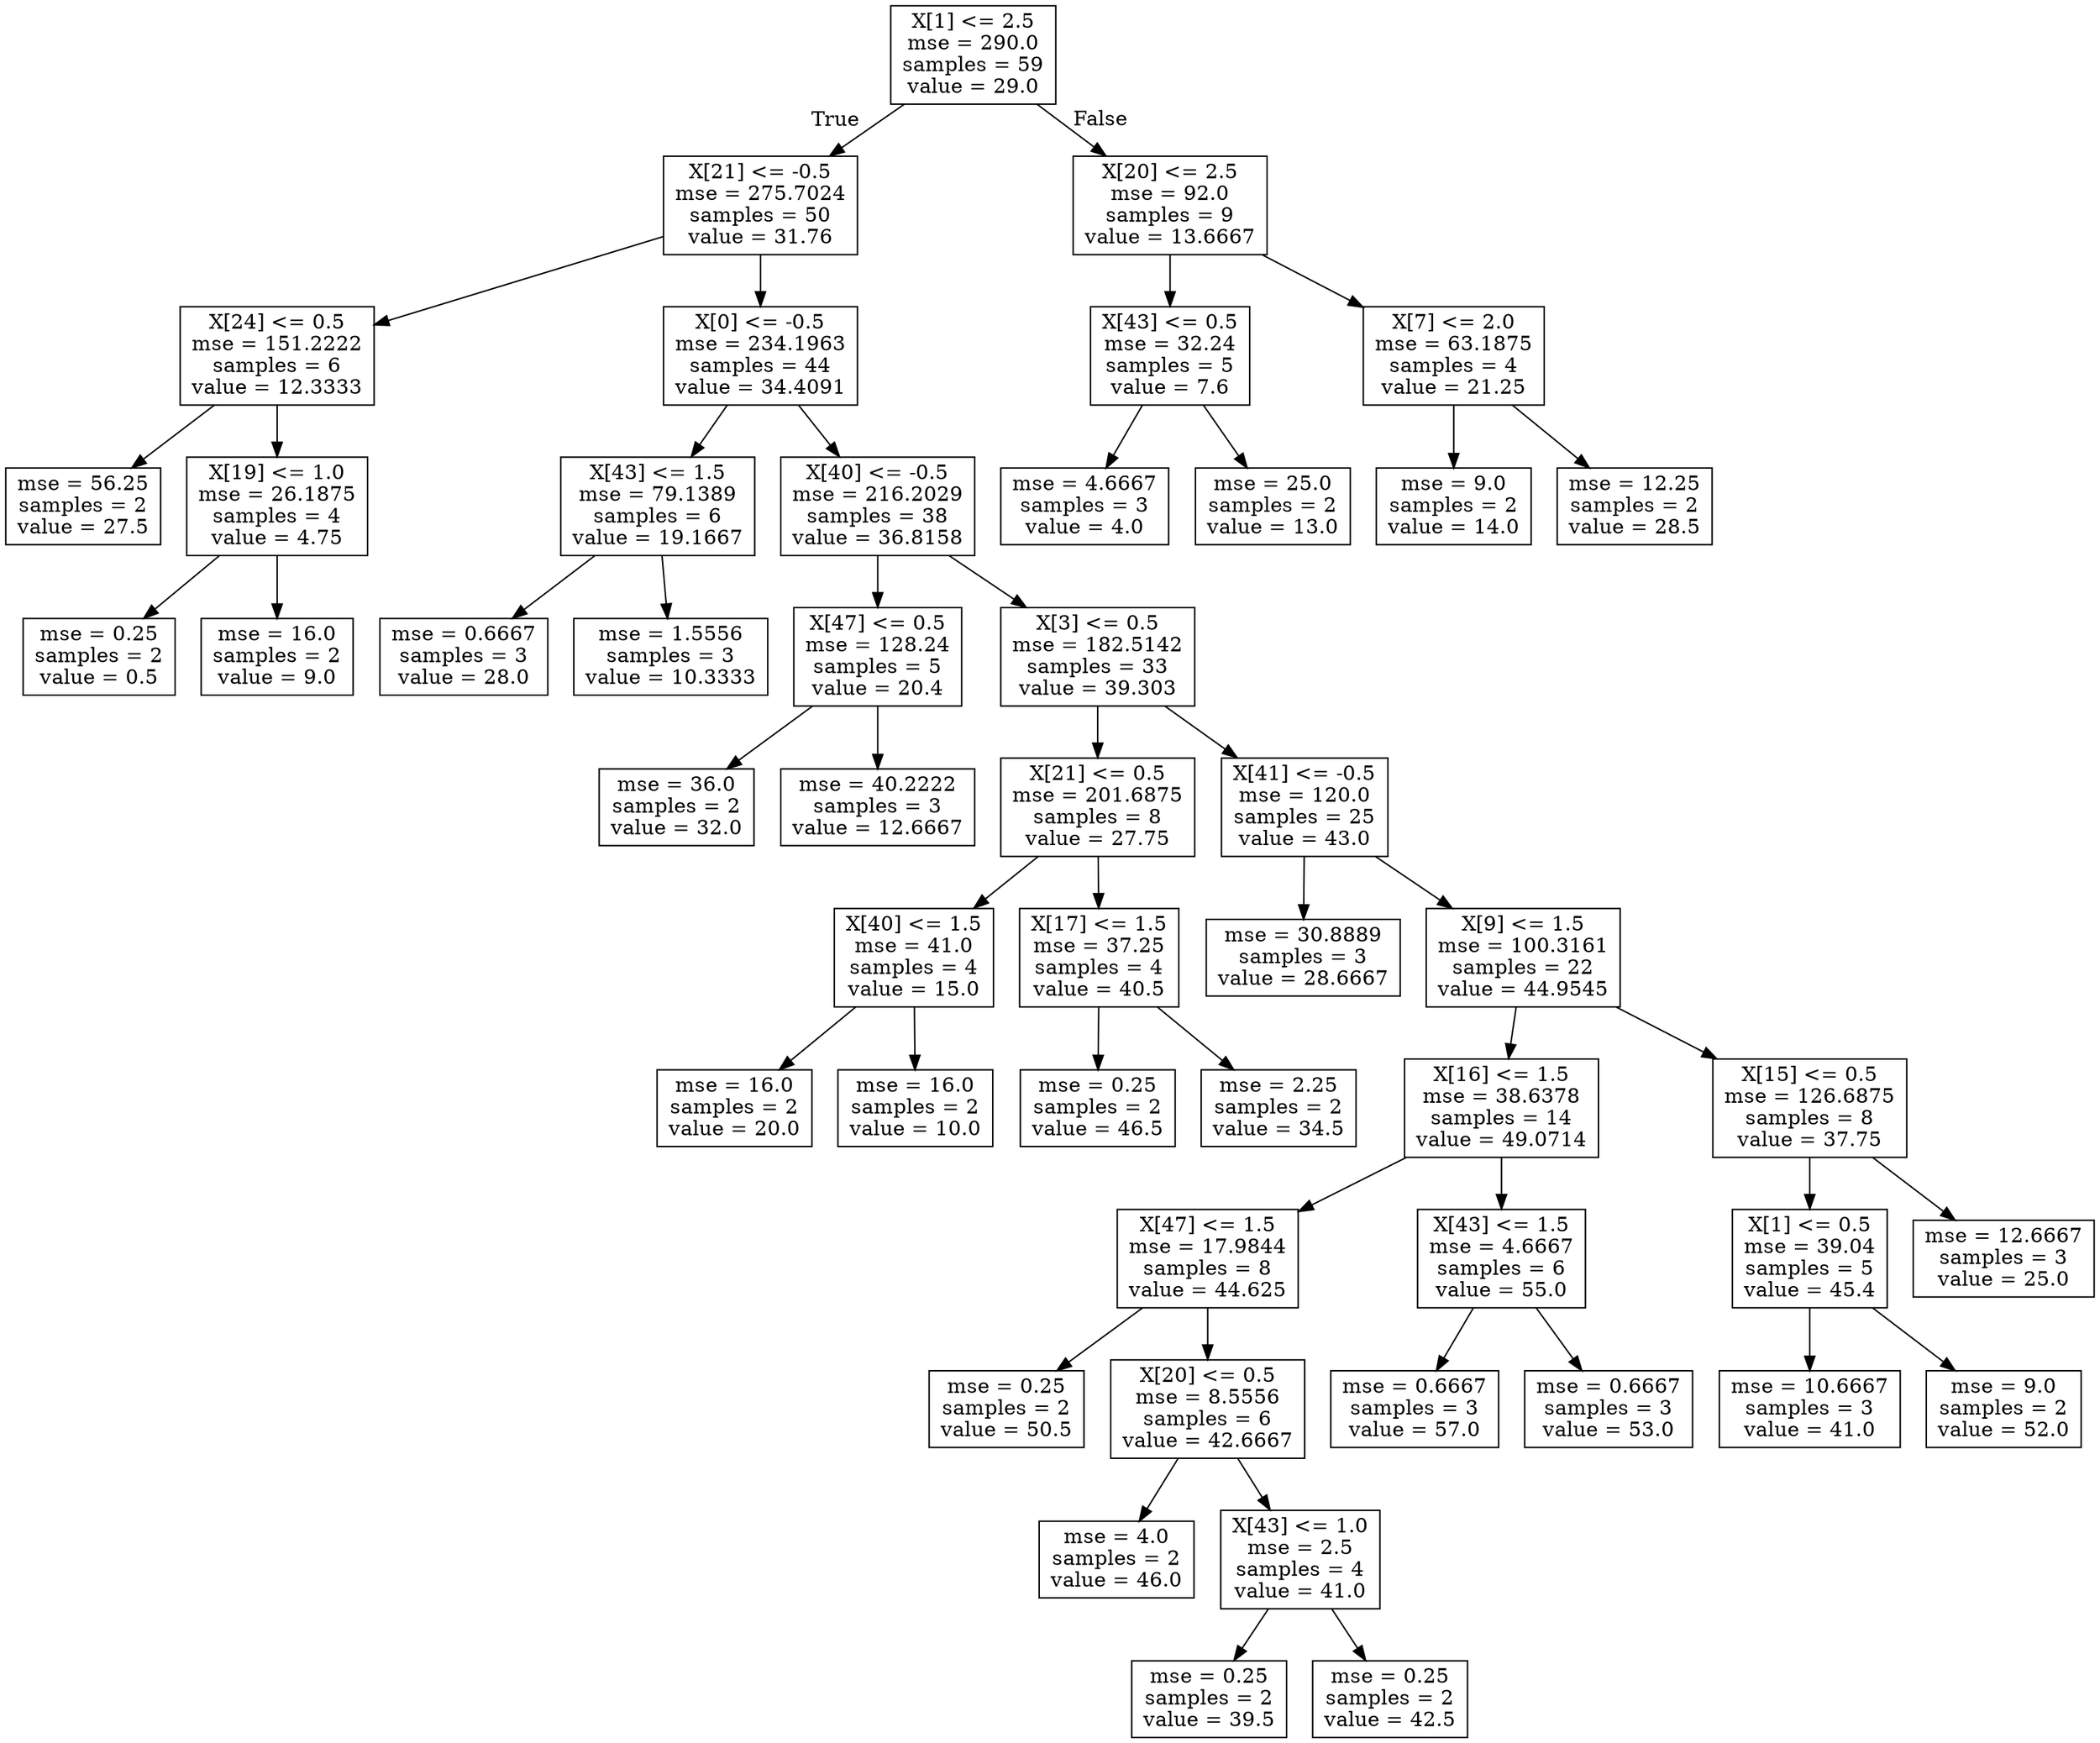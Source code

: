 digraph Tree {
node [shape=box] ;
0 [label="X[1] <= 2.5\nmse = 290.0\nsamples = 59\nvalue = 29.0"] ;
1 [label="X[21] <= -0.5\nmse = 275.7024\nsamples = 50\nvalue = 31.76"] ;
0 -> 1 [labeldistance=2.5, labelangle=45, headlabel="True"] ;
2 [label="X[24] <= 0.5\nmse = 151.2222\nsamples = 6\nvalue = 12.3333"] ;
1 -> 2 ;
3 [label="mse = 56.25\nsamples = 2\nvalue = 27.5"] ;
2 -> 3 ;
4 [label="X[19] <= 1.0\nmse = 26.1875\nsamples = 4\nvalue = 4.75"] ;
2 -> 4 ;
5 [label="mse = 0.25\nsamples = 2\nvalue = 0.5"] ;
4 -> 5 ;
6 [label="mse = 16.0\nsamples = 2\nvalue = 9.0"] ;
4 -> 6 ;
7 [label="X[0] <= -0.5\nmse = 234.1963\nsamples = 44\nvalue = 34.4091"] ;
1 -> 7 ;
8 [label="X[43] <= 1.5\nmse = 79.1389\nsamples = 6\nvalue = 19.1667"] ;
7 -> 8 ;
9 [label="mse = 0.6667\nsamples = 3\nvalue = 28.0"] ;
8 -> 9 ;
10 [label="mse = 1.5556\nsamples = 3\nvalue = 10.3333"] ;
8 -> 10 ;
11 [label="X[40] <= -0.5\nmse = 216.2029\nsamples = 38\nvalue = 36.8158"] ;
7 -> 11 ;
12 [label="X[47] <= 0.5\nmse = 128.24\nsamples = 5\nvalue = 20.4"] ;
11 -> 12 ;
13 [label="mse = 36.0\nsamples = 2\nvalue = 32.0"] ;
12 -> 13 ;
14 [label="mse = 40.2222\nsamples = 3\nvalue = 12.6667"] ;
12 -> 14 ;
15 [label="X[3] <= 0.5\nmse = 182.5142\nsamples = 33\nvalue = 39.303"] ;
11 -> 15 ;
16 [label="X[21] <= 0.5\nmse = 201.6875\nsamples = 8\nvalue = 27.75"] ;
15 -> 16 ;
17 [label="X[40] <= 1.5\nmse = 41.0\nsamples = 4\nvalue = 15.0"] ;
16 -> 17 ;
18 [label="mse = 16.0\nsamples = 2\nvalue = 20.0"] ;
17 -> 18 ;
19 [label="mse = 16.0\nsamples = 2\nvalue = 10.0"] ;
17 -> 19 ;
20 [label="X[17] <= 1.5\nmse = 37.25\nsamples = 4\nvalue = 40.5"] ;
16 -> 20 ;
21 [label="mse = 0.25\nsamples = 2\nvalue = 46.5"] ;
20 -> 21 ;
22 [label="mse = 2.25\nsamples = 2\nvalue = 34.5"] ;
20 -> 22 ;
23 [label="X[41] <= -0.5\nmse = 120.0\nsamples = 25\nvalue = 43.0"] ;
15 -> 23 ;
24 [label="mse = 30.8889\nsamples = 3\nvalue = 28.6667"] ;
23 -> 24 ;
25 [label="X[9] <= 1.5\nmse = 100.3161\nsamples = 22\nvalue = 44.9545"] ;
23 -> 25 ;
26 [label="X[16] <= 1.5\nmse = 38.6378\nsamples = 14\nvalue = 49.0714"] ;
25 -> 26 ;
27 [label="X[47] <= 1.5\nmse = 17.9844\nsamples = 8\nvalue = 44.625"] ;
26 -> 27 ;
28 [label="mse = 0.25\nsamples = 2\nvalue = 50.5"] ;
27 -> 28 ;
29 [label="X[20] <= 0.5\nmse = 8.5556\nsamples = 6\nvalue = 42.6667"] ;
27 -> 29 ;
30 [label="mse = 4.0\nsamples = 2\nvalue = 46.0"] ;
29 -> 30 ;
31 [label="X[43] <= 1.0\nmse = 2.5\nsamples = 4\nvalue = 41.0"] ;
29 -> 31 ;
32 [label="mse = 0.25\nsamples = 2\nvalue = 39.5"] ;
31 -> 32 ;
33 [label="mse = 0.25\nsamples = 2\nvalue = 42.5"] ;
31 -> 33 ;
34 [label="X[43] <= 1.5\nmse = 4.6667\nsamples = 6\nvalue = 55.0"] ;
26 -> 34 ;
35 [label="mse = 0.6667\nsamples = 3\nvalue = 57.0"] ;
34 -> 35 ;
36 [label="mse = 0.6667\nsamples = 3\nvalue = 53.0"] ;
34 -> 36 ;
37 [label="X[15] <= 0.5\nmse = 126.6875\nsamples = 8\nvalue = 37.75"] ;
25 -> 37 ;
38 [label="X[1] <= 0.5\nmse = 39.04\nsamples = 5\nvalue = 45.4"] ;
37 -> 38 ;
39 [label="mse = 10.6667\nsamples = 3\nvalue = 41.0"] ;
38 -> 39 ;
40 [label="mse = 9.0\nsamples = 2\nvalue = 52.0"] ;
38 -> 40 ;
41 [label="mse = 12.6667\nsamples = 3\nvalue = 25.0"] ;
37 -> 41 ;
42 [label="X[20] <= 2.5\nmse = 92.0\nsamples = 9\nvalue = 13.6667"] ;
0 -> 42 [labeldistance=2.5, labelangle=-45, headlabel="False"] ;
43 [label="X[43] <= 0.5\nmse = 32.24\nsamples = 5\nvalue = 7.6"] ;
42 -> 43 ;
44 [label="mse = 4.6667\nsamples = 3\nvalue = 4.0"] ;
43 -> 44 ;
45 [label="mse = 25.0\nsamples = 2\nvalue = 13.0"] ;
43 -> 45 ;
46 [label="X[7] <= 2.0\nmse = 63.1875\nsamples = 4\nvalue = 21.25"] ;
42 -> 46 ;
47 [label="mse = 9.0\nsamples = 2\nvalue = 14.0"] ;
46 -> 47 ;
48 [label="mse = 12.25\nsamples = 2\nvalue = 28.5"] ;
46 -> 48 ;
}